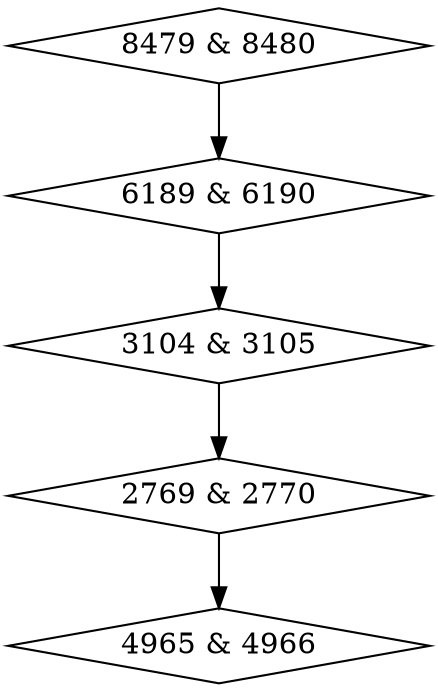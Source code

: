 digraph {
0 [label = "2769 & 2770", shape = diamond];
1 [label = "3104 & 3105", shape = diamond];
2 [label = "4965 & 4966", shape = diamond];
3 [label = "6189 & 6190", shape = diamond];
4 [label = "8479 & 8480", shape = diamond];
0->2;
1->0;
3->1;
4->3;
}
